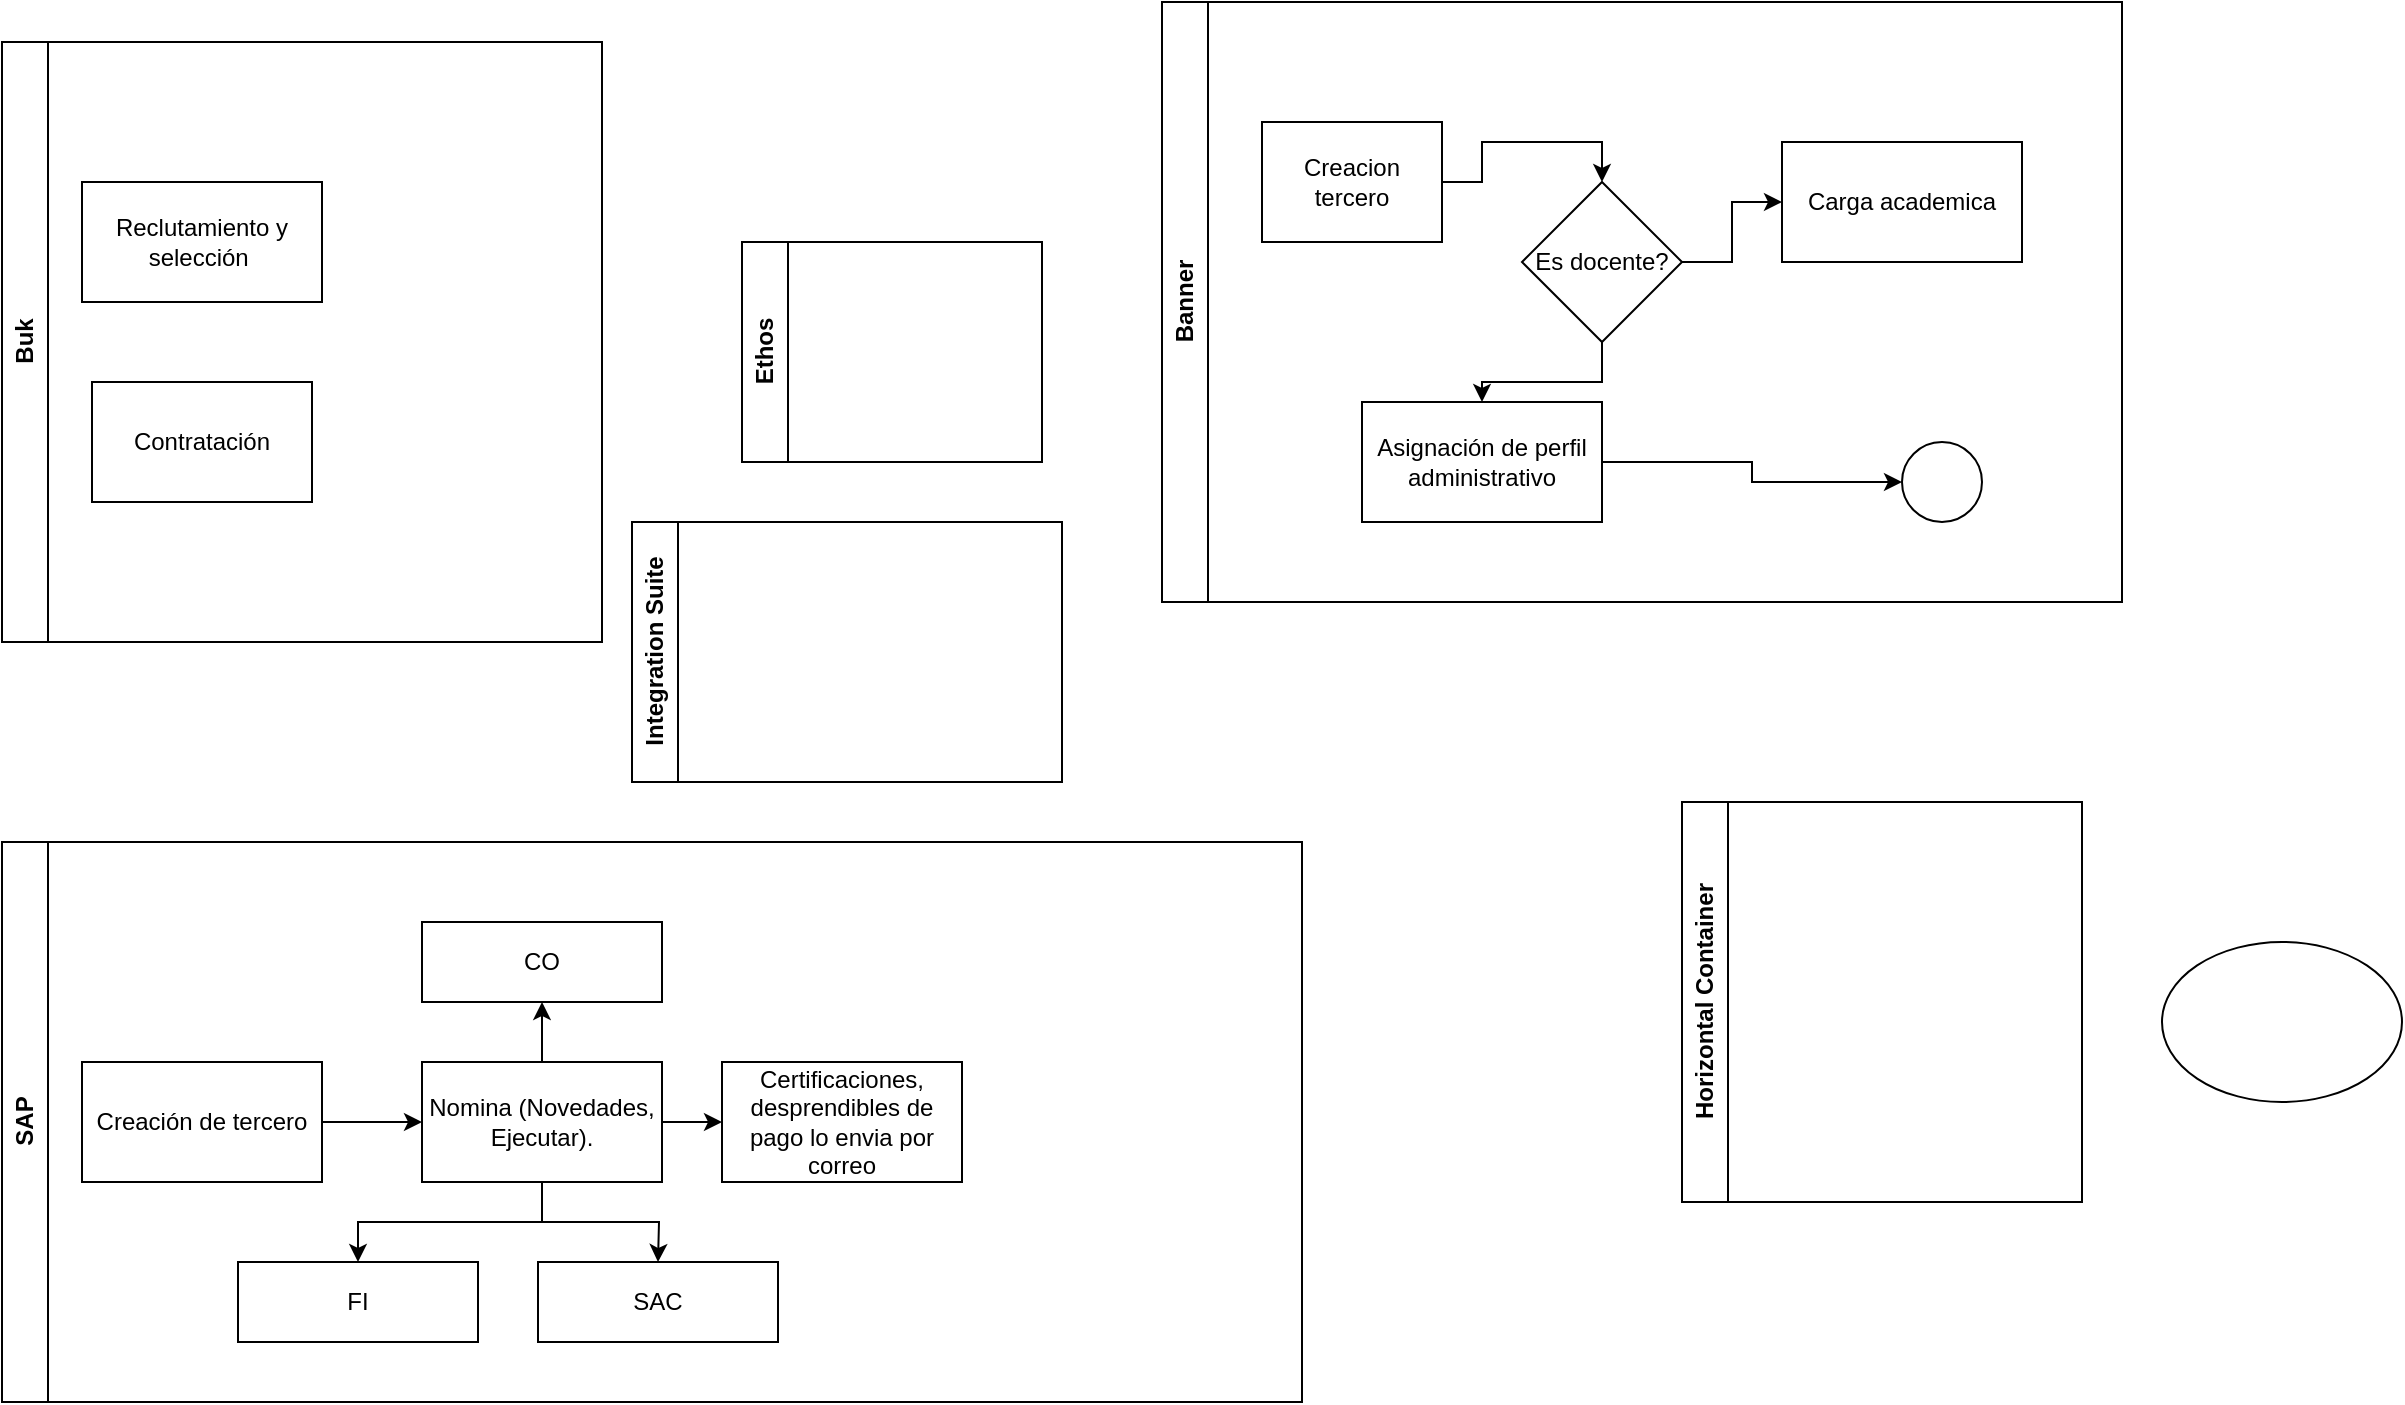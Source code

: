<mxfile version="24.7.6">
  <diagram name="Página-1" id="WqRfwGAofF8YAWmvphPU">
    <mxGraphModel dx="1434" dy="738" grid="1" gridSize="10" guides="1" tooltips="1" connect="1" arrows="1" fold="1" page="1" pageScale="1" pageWidth="690" pageHeight="980" math="0" shadow="0">
      <root>
        <mxCell id="0" />
        <mxCell id="1" parent="0" />
        <mxCell id="BLYrGR7m7Sxf-P3qZOmU-3" value="Buk" style="swimlane;horizontal=0;whiteSpace=wrap;html=1;" parent="1" vertex="1">
          <mxGeometry x="30" y="60" width="300" height="300" as="geometry" />
        </mxCell>
        <mxCell id="BLYrGR7m7Sxf-P3qZOmU-1" value="Reclutamiento y selección&amp;nbsp;" style="rounded=0;whiteSpace=wrap;html=1;" parent="BLYrGR7m7Sxf-P3qZOmU-3" vertex="1">
          <mxGeometry x="40" y="70" width="120" height="60" as="geometry" />
        </mxCell>
        <mxCell id="BLYrGR7m7Sxf-P3qZOmU-16" value="Contratación" style="rounded=0;whiteSpace=wrap;html=1;" parent="BLYrGR7m7Sxf-P3qZOmU-3" vertex="1">
          <mxGeometry x="45" y="170" width="110" height="60" as="geometry" />
        </mxCell>
        <mxCell id="BLYrGR7m7Sxf-P3qZOmU-18" value="Banner" style="swimlane;horizontal=0;whiteSpace=wrap;html=1;" parent="1" vertex="1">
          <mxGeometry x="610" y="40" width="480" height="300" as="geometry" />
        </mxCell>
        <mxCell id="BLYrGR7m7Sxf-P3qZOmU-21" value="" style="ellipse;whiteSpace=wrap;html=1;aspect=fixed;" parent="BLYrGR7m7Sxf-P3qZOmU-18" vertex="1">
          <mxGeometry x="370" y="220" width="40" height="40" as="geometry" />
        </mxCell>
        <mxCell id="BLYrGR7m7Sxf-P3qZOmU-8" value="Carga academica" style="rounded=0;whiteSpace=wrap;html=1;" parent="BLYrGR7m7Sxf-P3qZOmU-18" vertex="1">
          <mxGeometry x="310" y="70" width="120" height="60" as="geometry" />
        </mxCell>
        <mxCell id="BLYrGR7m7Sxf-P3qZOmU-5" value="Creacion tercero" style="rounded=0;whiteSpace=wrap;html=1;" parent="BLYrGR7m7Sxf-P3qZOmU-18" vertex="1">
          <mxGeometry x="50" y="60" width="90" height="60" as="geometry" />
        </mxCell>
        <mxCell id="BLYrGR7m7Sxf-P3qZOmU-10" value="Es docente?" style="rhombus;whiteSpace=wrap;html=1;" parent="BLYrGR7m7Sxf-P3qZOmU-18" vertex="1">
          <mxGeometry x="180" y="90" width="80" height="80" as="geometry" />
        </mxCell>
        <mxCell id="BLYrGR7m7Sxf-P3qZOmU-12" style="edgeStyle=orthogonalEdgeStyle;rounded=0;orthogonalLoop=1;jettySize=auto;html=1;entryX=0;entryY=0.5;entryDx=0;entryDy=0;" parent="BLYrGR7m7Sxf-P3qZOmU-18" source="BLYrGR7m7Sxf-P3qZOmU-10" target="BLYrGR7m7Sxf-P3qZOmU-8" edge="1">
          <mxGeometry relative="1" as="geometry" />
        </mxCell>
        <mxCell id="BLYrGR7m7Sxf-P3qZOmU-14" value="Asignación de perfil administrativo" style="rounded=0;whiteSpace=wrap;html=1;" parent="BLYrGR7m7Sxf-P3qZOmU-18" vertex="1">
          <mxGeometry x="100" y="200" width="120" height="60" as="geometry" />
        </mxCell>
        <mxCell id="BLYrGR7m7Sxf-P3qZOmU-19" style="edgeStyle=orthogonalEdgeStyle;rounded=0;orthogonalLoop=1;jettySize=auto;html=1;entryX=0;entryY=0.5;entryDx=0;entryDy=0;" parent="BLYrGR7m7Sxf-P3qZOmU-18" source="BLYrGR7m7Sxf-P3qZOmU-14" target="BLYrGR7m7Sxf-P3qZOmU-21" edge="1">
          <mxGeometry relative="1" as="geometry">
            <mxPoint x="80" y="300" as="targetPoint" />
          </mxGeometry>
        </mxCell>
        <mxCell id="BLYrGR7m7Sxf-P3qZOmU-13" style="edgeStyle=orthogonalEdgeStyle;rounded=0;orthogonalLoop=1;jettySize=auto;html=1;entryX=0.5;entryY=0;entryDx=0;entryDy=0;" parent="BLYrGR7m7Sxf-P3qZOmU-18" source="BLYrGR7m7Sxf-P3qZOmU-10" target="BLYrGR7m7Sxf-P3qZOmU-14" edge="1">
          <mxGeometry relative="1" as="geometry">
            <mxPoint x="-20" y="240" as="targetPoint" />
          </mxGeometry>
        </mxCell>
        <mxCell id="BLYrGR7m7Sxf-P3qZOmU-7" style="edgeStyle=orthogonalEdgeStyle;rounded=0;orthogonalLoop=1;jettySize=auto;html=1;entryX=0.5;entryY=0;entryDx=0;entryDy=0;" parent="BLYrGR7m7Sxf-P3qZOmU-18" source="BLYrGR7m7Sxf-P3qZOmU-5" target="BLYrGR7m7Sxf-P3qZOmU-10" edge="1">
          <mxGeometry relative="1" as="geometry">
            <mxPoint x="-60" y="120" as="targetPoint" />
          </mxGeometry>
        </mxCell>
        <mxCell id="BLYrGR7m7Sxf-P3qZOmU-23" value="SAP" style="swimlane;horizontal=0;whiteSpace=wrap;html=1;" parent="1" vertex="1">
          <mxGeometry x="30" y="460" width="650" height="280" as="geometry" />
        </mxCell>
        <mxCell id="BLYrGR7m7Sxf-P3qZOmU-6" value="Creación de tercero" style="rounded=0;whiteSpace=wrap;html=1;" parent="BLYrGR7m7Sxf-P3qZOmU-23" vertex="1">
          <mxGeometry x="40" y="110" width="120" height="60" as="geometry" />
        </mxCell>
        <mxCell id="BLYrGR7m7Sxf-P3qZOmU-26" value="Certificaciones, desprendibles de pago lo envia por correo" style="whiteSpace=wrap;html=1;rounded=0;" parent="BLYrGR7m7Sxf-P3qZOmU-23" vertex="1">
          <mxGeometry x="360" y="110" width="120" height="60" as="geometry" />
        </mxCell>
        <mxCell id="BLYrGR7m7Sxf-P3qZOmU-29" style="edgeStyle=orthogonalEdgeStyle;rounded=0;orthogonalLoop=1;jettySize=auto;html=1;entryX=0.5;entryY=0;entryDx=0;entryDy=0;" parent="BLYrGR7m7Sxf-P3qZOmU-23" source="BLYrGR7m7Sxf-P3qZOmU-25" target="BLYrGR7m7Sxf-P3qZOmU-30" edge="1">
          <mxGeometry relative="1" as="geometry">
            <mxPoint x="270" y="220" as="targetPoint" />
          </mxGeometry>
        </mxCell>
        <mxCell id="BLYrGR7m7Sxf-P3qZOmU-33" style="edgeStyle=orthogonalEdgeStyle;rounded=0;orthogonalLoop=1;jettySize=auto;html=1;" parent="BLYrGR7m7Sxf-P3qZOmU-23" source="BLYrGR7m7Sxf-P3qZOmU-25" edge="1">
          <mxGeometry relative="1" as="geometry">
            <mxPoint x="328" y="210" as="targetPoint" />
          </mxGeometry>
        </mxCell>
        <mxCell id="BLYrGR7m7Sxf-P3qZOmU-25" value="Nomina (Novedades, Ejecutar)." style="rounded=0;whiteSpace=wrap;html=1;" parent="BLYrGR7m7Sxf-P3qZOmU-23" vertex="1">
          <mxGeometry x="210" y="110" width="120" height="60" as="geometry" />
        </mxCell>
        <mxCell id="BLYrGR7m7Sxf-P3qZOmU-24" style="edgeStyle=orthogonalEdgeStyle;rounded=0;orthogonalLoop=1;jettySize=auto;html=1;" parent="BLYrGR7m7Sxf-P3qZOmU-23" source="BLYrGR7m7Sxf-P3qZOmU-6" target="BLYrGR7m7Sxf-P3qZOmU-25" edge="1">
          <mxGeometry relative="1" as="geometry">
            <mxPoint x="300" y="140" as="targetPoint" />
          </mxGeometry>
        </mxCell>
        <mxCell id="BLYrGR7m7Sxf-P3qZOmU-27" value="" style="edgeStyle=orthogonalEdgeStyle;rounded=0;orthogonalLoop=1;jettySize=auto;html=1;" parent="BLYrGR7m7Sxf-P3qZOmU-23" source="BLYrGR7m7Sxf-P3qZOmU-25" target="BLYrGR7m7Sxf-P3qZOmU-26" edge="1">
          <mxGeometry relative="1" as="geometry" />
        </mxCell>
        <mxCell id="BLYrGR7m7Sxf-P3qZOmU-30" value="FI" style="rounded=0;whiteSpace=wrap;html=1;" parent="BLYrGR7m7Sxf-P3qZOmU-23" vertex="1">
          <mxGeometry x="118" y="210" width="120" height="40" as="geometry" />
        </mxCell>
        <mxCell id="BLYrGR7m7Sxf-P3qZOmU-32" value="CO" style="rounded=0;whiteSpace=wrap;html=1;" parent="BLYrGR7m7Sxf-P3qZOmU-23" vertex="1">
          <mxGeometry x="210" y="40" width="120" height="40" as="geometry" />
        </mxCell>
        <mxCell id="BLYrGR7m7Sxf-P3qZOmU-31" style="edgeStyle=orthogonalEdgeStyle;rounded=0;orthogonalLoop=1;jettySize=auto;html=1;" parent="BLYrGR7m7Sxf-P3qZOmU-23" source="BLYrGR7m7Sxf-P3qZOmU-25" target="BLYrGR7m7Sxf-P3qZOmU-32" edge="1">
          <mxGeometry relative="1" as="geometry">
            <mxPoint x="270" y="70" as="targetPoint" />
          </mxGeometry>
        </mxCell>
        <mxCell id="BLYrGR7m7Sxf-P3qZOmU-34" value="SAC" style="rounded=0;whiteSpace=wrap;html=1;" parent="BLYrGR7m7Sxf-P3qZOmU-23" vertex="1">
          <mxGeometry x="268" y="210" width="120" height="40" as="geometry" />
        </mxCell>
        <mxCell id="BLYrGR7m7Sxf-P3qZOmU-36" value="Integration Suite" style="swimlane;horizontal=0;whiteSpace=wrap;html=1;" parent="1" vertex="1">
          <mxGeometry x="345" y="300" width="215" height="130" as="geometry" />
        </mxCell>
        <mxCell id="BLYrGR7m7Sxf-P3qZOmU-37" value="Ethos" style="swimlane;horizontal=0;whiteSpace=wrap;html=1;" parent="1" vertex="1">
          <mxGeometry x="400" y="160" width="150" height="110" as="geometry" />
        </mxCell>
        <mxCell id="j7bueRehNfvVflLccVnn-1" value="Horizontal Container" style="swimlane;horizontal=0;whiteSpace=wrap;html=1;" vertex="1" parent="1">
          <mxGeometry x="870" y="440" width="200" height="200" as="geometry" />
        </mxCell>
        <mxCell id="j7bueRehNfvVflLccVnn-2" value="" style="ellipse;whiteSpace=wrap;html=1;" vertex="1" parent="1">
          <mxGeometry x="1110" y="510" width="120" height="80" as="geometry" />
        </mxCell>
      </root>
    </mxGraphModel>
  </diagram>
</mxfile>
